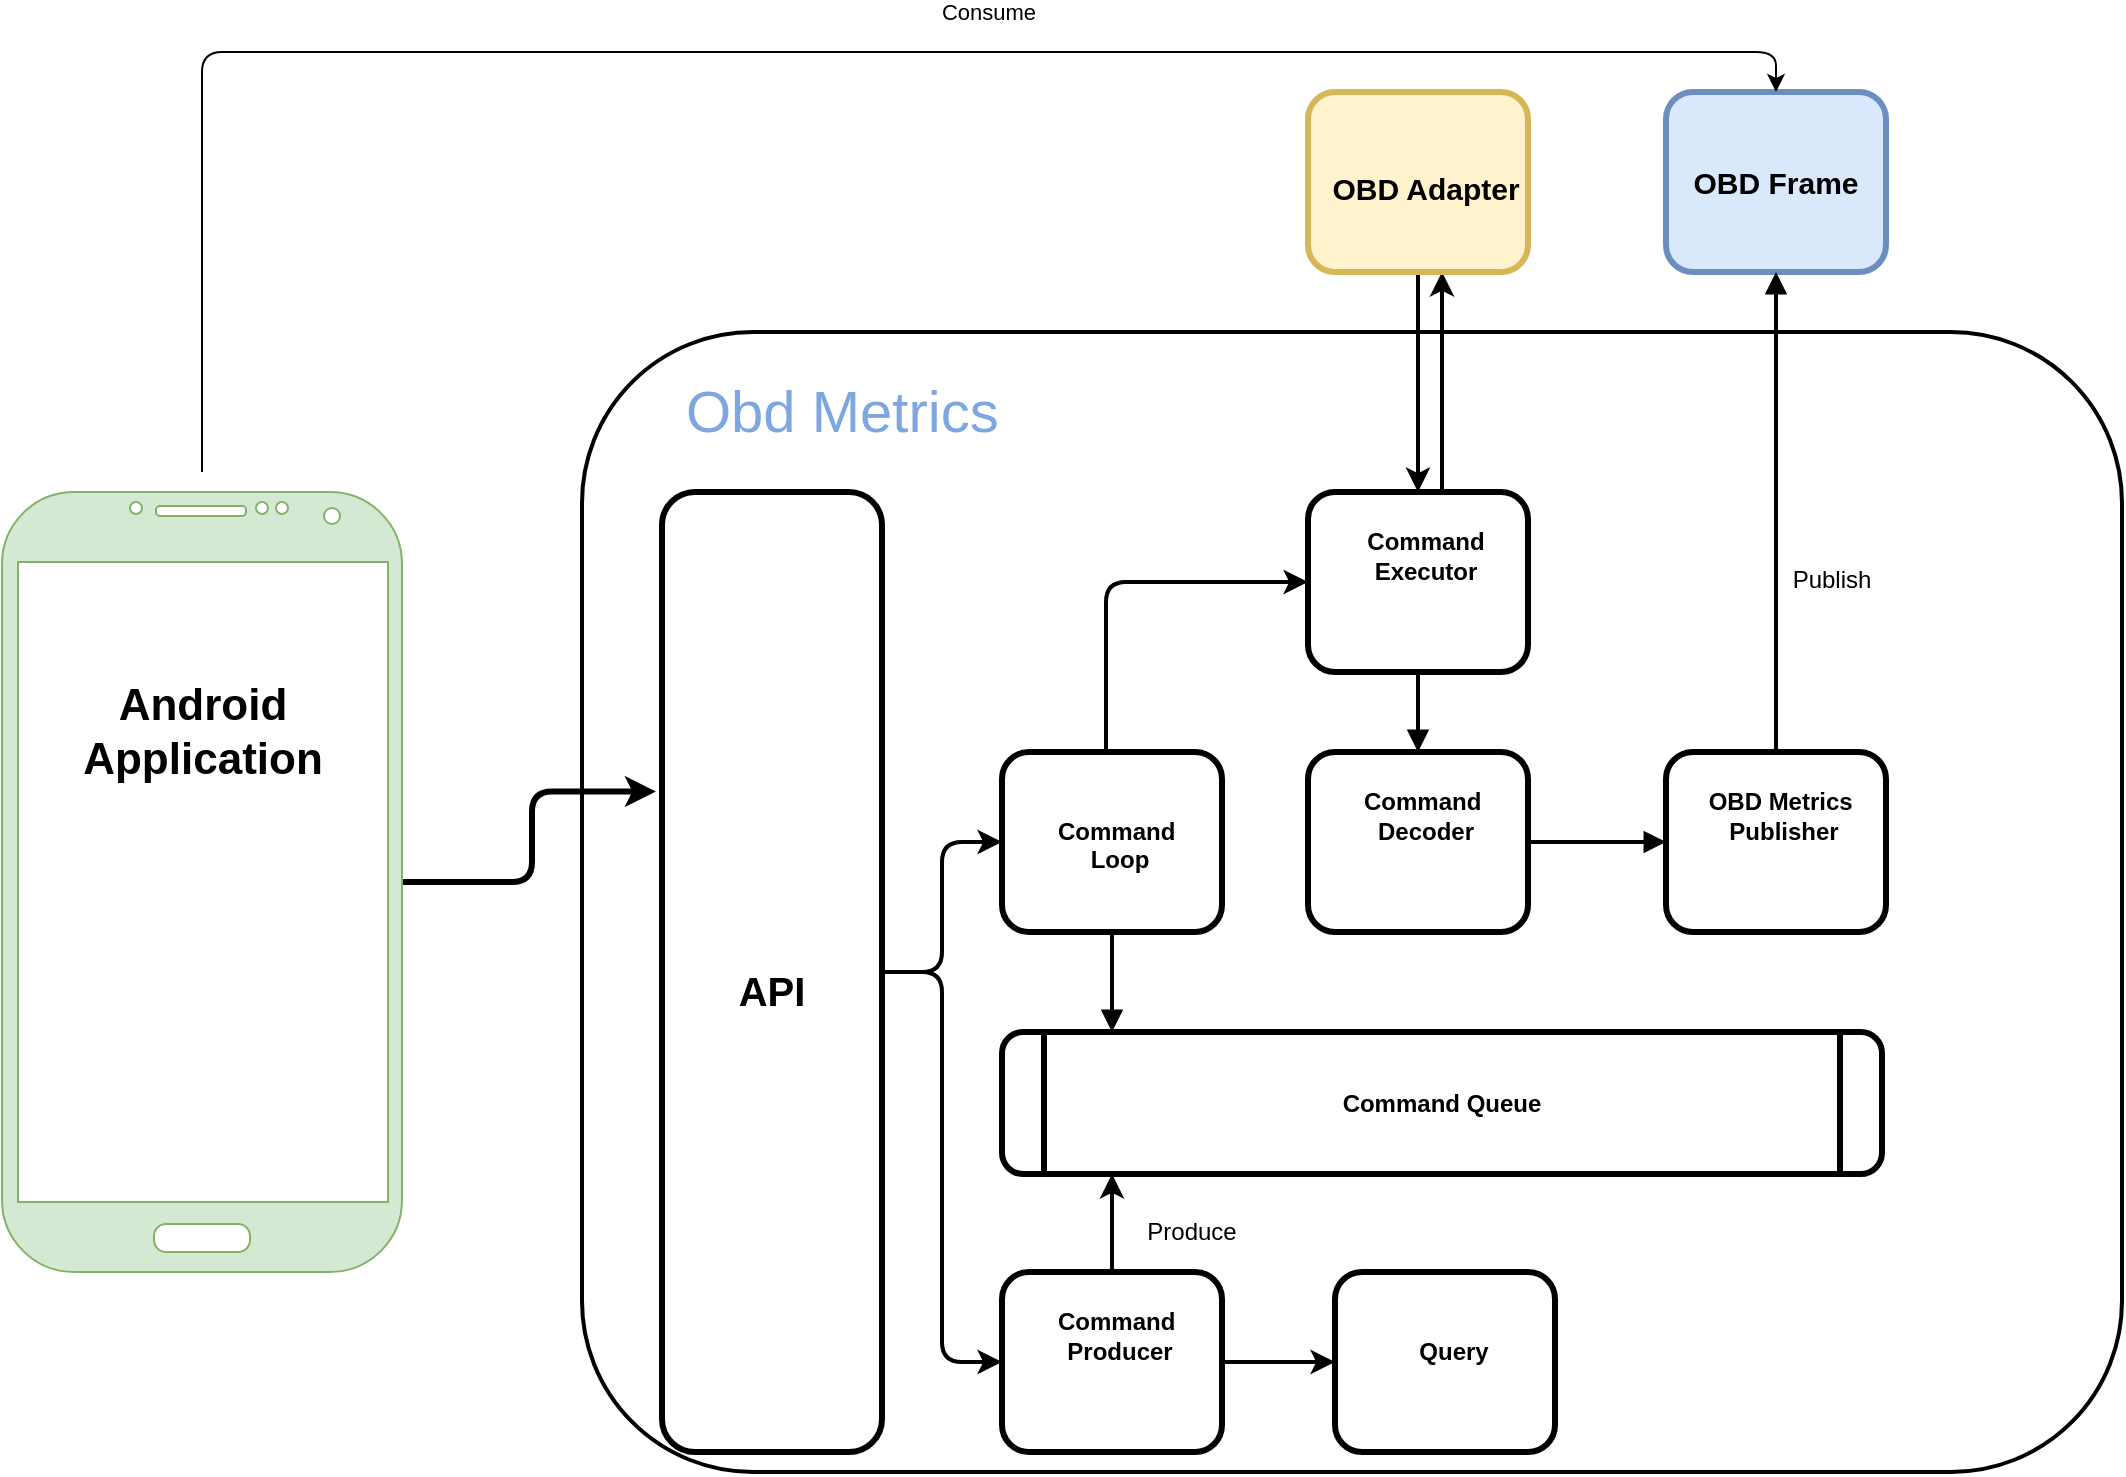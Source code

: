 <mxfile version="14.1.8" type="device"><diagram name="Page-1" id="c7558073-3199-34d8-9f00-42111426c3f3"><mxGraphModel dx="2248" dy="1991" grid="1" gridSize="10" guides="1" tooltips="1" connect="1" arrows="1" fold="1" page="1" pageScale="1" pageWidth="826" pageHeight="1169" math="0" shadow="0"><root><mxCell id="0"/><mxCell id="1" parent="0"/><mxCell id="jKeXj6C-IJaeeSUtE53M-120" value="" style="rounded=1;whiteSpace=wrap;html=1;align=center;strokeWidth=2;" parent="1" vertex="1"><mxGeometry x="90" y="20" width="770" height="570" as="geometry"/></mxCell><mxCell id="3" value="OBD Frame" style="whiteSpace=wrap;align=center;verticalAlign=middle;fontStyle=1;strokeWidth=3;fillColor=#dae8fc;strokeColor=#6c8ebf;labelBorderColor=none;labelBackgroundColor=none;rounded=1;fontSize=15;" parent="1" vertex="1"><mxGeometry x="632" y="-100" width="110" height="90" as="geometry"/></mxCell><mxCell id="5" value="Command Queue" style="shape=process;whiteSpace=wrap;align=center;verticalAlign=middle;size=0.048;fontStyle=1;strokeWidth=3;rounded=1;" parent="1" vertex="1"><mxGeometry x="300" y="370" width="440" height="71" as="geometry"/></mxCell><mxCell id="6" value="&lt;p style=&quot;margin: 0px ; margin-top: 4px ; text-align: center ; text-decoration: underline&quot;&gt;&lt;/p&gt;&lt;p style=&quot;margin: 0px ; margin-left: 8px&quot;&gt;&lt;br&gt;&lt;/p&gt;&lt;p style=&quot;margin: 0px ; margin-left: 8px&quot;&gt;&lt;br&gt;&lt;/p&gt;&lt;p style=&quot;margin: 0px ; margin-left: 8px&quot;&gt;Command&amp;nbsp;&lt;/p&gt;&lt;p style=&quot;margin: 0px ; margin-left: 8px&quot;&gt;Loop&lt;/p&gt;" style="verticalAlign=middle;align=center;overflow=fill;fontSize=12;fontFamily=Helvetica;html=1;rounded=1;fontStyle=1;strokeWidth=3;" parent="1" vertex="1"><mxGeometry x="300" y="230" width="110" height="90" as="geometry"/></mxCell><mxCell id="jKeXj6C-IJaeeSUtE53M-108" value="" style="edgeStyle=orthogonalEdgeStyle;rounded=1;orthogonalLoop=1;jettySize=auto;html=1;strokeWidth=2;" parent="1" source="8" target="jKeXj6C-IJaeeSUtE53M-106" edge="1"><mxGeometry relative="1" as="geometry"><Array as="points"><mxPoint x="520" y="50"/><mxPoint x="520" y="50"/></Array></mxGeometry></mxCell><mxCell id="jKeXj6C-IJaeeSUtE53M-127" value="" style="edgeStyle=orthogonalEdgeStyle;rounded=1;orthogonalLoop=1;jettySize=auto;html=1;startArrow=none;startFill=0;endArrow=block;endFill=1;strokeWidth=2;" parent="1" source="8" target="jKeXj6C-IJaeeSUtE53M-96" edge="1"><mxGeometry relative="1" as="geometry"/></mxCell><mxCell id="8" value="&lt;p style=&quot;margin: 0px ; margin-top: 4px ; text-align: center ; text-decoration: underline&quot;&gt;&lt;/p&gt;&lt;p style=&quot;margin: 0px ; margin-left: 8px&quot;&gt;&lt;br&gt;&lt;/p&gt;&lt;p style=&quot;margin: 0px ; margin-left: 8px&quot;&gt;Command&lt;br&gt;Executor&lt;/p&gt;" style="verticalAlign=middle;align=center;overflow=fill;fontSize=12;fontFamily=Helvetica;html=1;rounded=1;fontStyle=1;strokeWidth=3;" parent="1" vertex="1"><mxGeometry x="453" y="100" width="110" height="90" as="geometry"/></mxCell><mxCell id="jKeXj6C-IJaeeSUtE53M-111" style="edgeStyle=orthogonalEdgeStyle;rounded=1;orthogonalLoop=1;jettySize=auto;html=1;entryX=0;entryY=0.5;entryDx=0;entryDy=0;strokeWidth=2;" parent="1" source="11" target="jKeXj6C-IJaeeSUtE53M-110" edge="1"><mxGeometry relative="1" as="geometry"/></mxCell><mxCell id="11" value="&lt;p style=&quot;margin: 0px ; margin-top: 4px ; text-align: center ; text-decoration: underline&quot;&gt;&lt;/p&gt;&lt;p style=&quot;margin: 0px ; margin-left: 8px&quot;&gt;&lt;br&gt;&lt;/p&gt;&lt;p style=&quot;margin: 0px ; margin-left: 8px&quot;&gt;&lt;span&gt;Command&amp;nbsp;&lt;/span&gt;&lt;br&gt;&lt;/p&gt;&lt;p style=&quot;margin: 0px ; margin-left: 8px&quot;&gt;Producer&lt;/p&gt;" style="verticalAlign=middle;align=center;overflow=fill;fontSize=12;fontFamily=Helvetica;html=1;rounded=1;fontStyle=1;strokeWidth=3;" parent="1" vertex="1"><mxGeometry x="300.0" y="490" width="110" height="90" as="geometry"/></mxCell><mxCell id="65" value="" style="edgeStyle=elbowEdgeStyle;elbow=horizontal;strokeWidth=2;entryX=0;entryY=0.5;entryDx=0;entryDy=0;" parent="1" source="6" target="8" edge="1"><mxGeometry width="100" height="100" relative="1" as="geometry"><mxPoint x="202" y="180.0" as="sourcePoint"/><mxPoint x="452" y="90" as="targetPoint"/><Array as="points"><mxPoint x="352" y="200"/><mxPoint x="352" y="180"/><mxPoint x="387" y="140"/></Array></mxGeometry></mxCell><mxCell id="89" value="" style="edgeStyle=elbowEdgeStyle;elbow=horizontal;strokeWidth=2;" parent="1" source="11" target="5" edge="1"><mxGeometry width="100" height="100" relative="1" as="geometry"><mxPoint x="60.0" y="510" as="sourcePoint"/><mxPoint x="160.0" y="410" as="targetPoint"/><Array as="points"><mxPoint x="355" y="480"/><mxPoint x="400" y="490"/><mxPoint x="410" y="470"/></Array></mxGeometry></mxCell><mxCell id="96" value="Produce&#10;" style="text;spacingTop=-5;align=center;" parent="1" vertex="1"><mxGeometry x="380.0" y="461" width="30" height="20" as="geometry"/></mxCell><mxCell id="jKeXj6C-IJaeeSUtE53M-134" value="" style="edgeStyle=orthogonalEdgeStyle;rounded=1;orthogonalLoop=1;jettySize=auto;html=1;startArrow=none;startFill=0;endArrow=block;endFill=1;strokeWidth=2;fontSize=15;" parent="1" source="jKeXj6C-IJaeeSUtE53M-96" target="jKeXj6C-IJaeeSUtE53M-132" edge="1"><mxGeometry relative="1" as="geometry"/></mxCell><mxCell id="jKeXj6C-IJaeeSUtE53M-96" value="&lt;p style=&quot;margin: 0px ; margin-top: 4px ; text-align: center ; text-decoration: underline&quot;&gt;&lt;/p&gt;&lt;p style=&quot;margin: 0px ; margin-left: 8px&quot;&gt;&lt;br&gt;&lt;/p&gt;&lt;p style=&quot;margin: 0px ; margin-left: 8px&quot;&gt;Command&amp;nbsp;&lt;br&gt;Decoder&lt;/p&gt;" style="verticalAlign=middle;align=center;overflow=fill;fontSize=12;fontFamily=Helvetica;html=1;rounded=1;fontStyle=1;strokeWidth=3;" parent="1" vertex="1"><mxGeometry x="453" y="230" width="110" height="90" as="geometry"/></mxCell><mxCell id="jKeXj6C-IJaeeSUtE53M-153" style="edgeStyle=orthogonalEdgeStyle;rounded=1;orthogonalLoop=1;jettySize=auto;html=1;startArrow=none;startFill=0;endArrow=classic;endFill=1;strokeWidth=2;fontSize=15;" parent="1" source="jKeXj6C-IJaeeSUtE53M-106" target="8" edge="1"><mxGeometry relative="1" as="geometry"/></mxCell><mxCell id="jKeXj6C-IJaeeSUtE53M-106" value="&lt;p style=&quot;margin: 0px ; margin-top: 4px ; text-align: center ; text-decoration: underline&quot;&gt;&lt;/p&gt;&lt;p style=&quot;margin: 0px 0px 0px 8px ; font-size: 15px&quot;&gt;&lt;font style=&quot;font-size: 15px&quot;&gt;&lt;br&gt;&lt;/font&gt;&lt;/p&gt;&lt;p style=&quot;margin: 0px 0px 0px 8px ; font-size: 15px&quot;&gt;&lt;font style=&quot;font-size: 15px&quot;&gt;&lt;br&gt;&lt;/font&gt;&lt;/p&gt;&lt;p style=&quot;margin: 0px 0px 0px 8px ; font-size: 15px&quot;&gt;&lt;font style=&quot;font-size: 15px&quot;&gt;OBD Adapter&lt;/font&gt;&lt;/p&gt;" style="verticalAlign=middle;align=center;overflow=fill;fontSize=12;fontFamily=Helvetica;html=1;rounded=1;fontStyle=1;strokeWidth=3;fillColor=#fff2cc;strokeColor=#d6b656;" parent="1" vertex="1"><mxGeometry x="453" y="-100" width="110" height="90" as="geometry"/></mxCell><mxCell id="jKeXj6C-IJaeeSUtE53M-110" value="&lt;p style=&quot;margin: 0px ; margin-top: 4px ; text-align: center ; text-decoration: underline&quot;&gt;&lt;/p&gt;&lt;p style=&quot;margin: 0px ; margin-left: 8px&quot;&gt;&lt;br&gt;&lt;/p&gt;&lt;p style=&quot;margin: 0px ; margin-left: 8px&quot;&gt;&lt;br&gt;&lt;/p&gt;&lt;p style=&quot;margin: 0px ; margin-left: 8px&quot;&gt;Query&lt;/p&gt;" style="verticalAlign=middle;align=center;overflow=fill;fontSize=12;fontFamily=Helvetica;html=1;rounded=1;fontStyle=1;strokeWidth=3;" parent="1" vertex="1"><mxGeometry x="466.5" y="490" width="110" height="90" as="geometry"/></mxCell><mxCell id="jKeXj6C-IJaeeSUtE53M-159" style="edgeStyle=orthogonalEdgeStyle;rounded=1;orthogonalLoop=1;jettySize=auto;html=1;startArrow=none;startFill=0;endArrow=classic;endFill=1;strokeWidth=2;fontSize=15;" parent="1" source="jKeXj6C-IJaeeSUtE53M-115" target="11" edge="1"><mxGeometry relative="1" as="geometry"/></mxCell><mxCell id="jKeXj6C-IJaeeSUtE53M-162" style="edgeStyle=orthogonalEdgeStyle;rounded=1;orthogonalLoop=1;jettySize=auto;html=1;entryX=0;entryY=0.5;entryDx=0;entryDy=0;startArrow=none;startFill=0;endArrow=classic;endFill=1;strokeWidth=2;fontSize=15;" parent="1" source="jKeXj6C-IJaeeSUtE53M-115" target="6" edge="1"><mxGeometry relative="1" as="geometry"/></mxCell><mxCell id="jKeXj6C-IJaeeSUtE53M-115" value="&lt;p style=&quot;margin: 4px 0px 0px ; text-decoration: underline ; font-size: 15px&quot;&gt;&lt;/p&gt;&lt;br style=&quot;font-size: 15px&quot;&gt;&lt;br style=&quot;font-size: 15px&quot;&gt;&lt;br style=&quot;font-size: 15px&quot;&gt;&lt;br style=&quot;font-size: 15px&quot;&gt;&lt;br style=&quot;font-size: 15px&quot;&gt;&lt;br style=&quot;font-size: 15px&quot;&gt;&lt;br style=&quot;font-size: 15px&quot;&gt;&lt;br style=&quot;font-size: 15px&quot;&gt;&lt;br style=&quot;font-size: 15px&quot;&gt;&lt;br style=&quot;font-size: 15px&quot;&gt;&lt;br style=&quot;font-size: 15px&quot;&gt;&lt;br style=&quot;font-size: 15px&quot;&gt;&lt;br style=&quot;font-size: 15px&quot;&gt;&lt;font style=&quot;font-size: 20px&quot;&gt;API&lt;/font&gt;" style="verticalAlign=bottom;align=center;overflow=fill;fontSize=15;fontFamily=Helvetica;html=1;rounded=1;fontStyle=1;strokeWidth=3;labelPosition=center;verticalLabelPosition=middle;spacingTop=0;" parent="1" vertex="1"><mxGeometry x="130" y="100" width="110" height="480" as="geometry"/></mxCell><mxCell id="jKeXj6C-IJaeeSUtE53M-135" value="" style="edgeStyle=orthogonalEdgeStyle;rounded=1;orthogonalLoop=1;jettySize=auto;html=1;startArrow=none;startFill=0;endArrow=block;endFill=1;strokeWidth=2;fontSize=15;" parent="1" source="jKeXj6C-IJaeeSUtE53M-132" target="3" edge="1"><mxGeometry relative="1" as="geometry"/></mxCell><mxCell id="jKeXj6C-IJaeeSUtE53M-132" value="&lt;p style=&quot;margin: 0px ; margin-top: 4px ; text-align: center ; text-decoration: underline&quot;&gt;&lt;/p&gt;&lt;p style=&quot;margin: 0px ; margin-left: 8px&quot;&gt;&lt;br&gt;&lt;/p&gt;&lt;p style=&quot;margin: 0px ; margin-left: 8px&quot;&gt;OBD Metrics&amp;nbsp;&lt;br&gt;Publisher&lt;/p&gt;" style="verticalAlign=middle;align=center;overflow=fill;fontSize=12;fontFamily=Helvetica;html=1;rounded=1;fontStyle=1;strokeWidth=3;" parent="1" vertex="1"><mxGeometry x="632" y="230" width="110" height="90" as="geometry"/></mxCell><mxCell id="jKeXj6C-IJaeeSUtE53M-136" value="Publish" style="text;spacingTop=-5;align=center;" parent="1" vertex="1"><mxGeometry x="700.0" y="135" width="30" height="20" as="geometry"/></mxCell><mxCell id="jKeXj6C-IJaeeSUtE53M-148" value="" style="edgeStyle=orthogonalEdgeStyle;rounded=1;orthogonalLoop=1;jettySize=auto;html=1;startArrow=none;startFill=0;endArrow=block;endFill=1;strokeWidth=2;fontSize=15;" parent="1" source="6" target="5" edge="1"><mxGeometry relative="1" as="geometry"><mxPoint x="355" y="320" as="sourcePoint"/><mxPoint x="440" y="330" as="targetPoint"/><Array as="points"><mxPoint x="355" y="370"/><mxPoint x="355" y="370"/></Array></mxGeometry></mxCell><mxCell id="8ZbJgcuPYcJWsxM43ek3-98" style="edgeStyle=orthogonalEdgeStyle;curved=0;rounded=1;sketch=0;orthogonalLoop=1;jettySize=auto;html=1;entryX=0.5;entryY=0;entryDx=0;entryDy=0;" parent="1" target="3" edge="1"><mxGeometry relative="1" as="geometry"><mxPoint x="-100" y="90" as="sourcePoint"/><Array as="points"><mxPoint x="-100" y="90"/><mxPoint x="-100" y="-120"/><mxPoint x="687" y="-120"/></Array></mxGeometry></mxCell><mxCell id="8ZbJgcuPYcJWsxM43ek3-99" value="Consume" style="edgeLabel;html=1;align=center;verticalAlign=middle;resizable=0;points=[];" parent="8ZbJgcuPYcJWsxM43ek3-98" vertex="1" connectable="0"><mxGeometry x="0.185" y="-1" relative="1" as="geometry"><mxPoint y="-21" as="offset"/></mxGeometry></mxCell><mxCell id="8ZbJgcuPYcJWsxM43ek3-102" style="edgeStyle=orthogonalEdgeStyle;curved=0;rounded=1;sketch=0;orthogonalLoop=1;jettySize=auto;html=1;entryX=-0.028;entryY=0.312;entryDx=0;entryDy=0;entryPerimeter=0;startArrow=none;startFill=0;endArrow=classic;endFill=1;strokeWidth=3;" parent="1" source="8ZbJgcuPYcJWsxM43ek3-100" target="jKeXj6C-IJaeeSUtE53M-115" edge="1"><mxGeometry relative="1" as="geometry"/></mxCell><mxCell id="8ZbJgcuPYcJWsxM43ek3-100" value="" style="verticalLabelPosition=bottom;verticalAlign=top;html=1;shadow=0;dashed=0;strokeWidth=1;shape=mxgraph.android.phone2;strokeColor=#82b366;rounded=0;sketch=0;fillColor=#d5e8d4;" parent="1" vertex="1"><mxGeometry x="-200" y="100" width="200" height="390" as="geometry"/></mxCell><mxCell id="8ZbJgcuPYcJWsxM43ek3-103" value="&lt;font style=&quot;font-size: 22px&quot;&gt;&lt;b&gt;Android &lt;br&gt;Application&lt;/b&gt;&lt;/font&gt;" style="text;html=1;align=center;verticalAlign=middle;resizable=0;points=[];autosize=1;fontColor=#000000;" parent="1" vertex="1"><mxGeometry x="-170" y="200" width="140" height="40" as="geometry"/></mxCell><mxCell id="8ZbJgcuPYcJWsxM43ek3-104" value="&lt;h2&gt;&lt;font style=&quot;font-size: 29px ; font-weight: normal&quot; color=&quot;#7ea6e0&quot;&gt;Obd Metrics&lt;/font&gt;&lt;/h2&gt;" style="text;html=1;strokeColor=none;align=left;verticalAlign=middle;whiteSpace=wrap;rounded=0;labelBackgroundColor=none;sketch=0;fontSize=15;fontColor=#000000;strokeWidth=2;fillColor=#ffffff;gradientColor=#ffffff;" parent="1" vertex="1"><mxGeometry x="140" y="50" width="188" height="20" as="geometry"/></mxCell></root></mxGraphModel></diagram></mxfile>